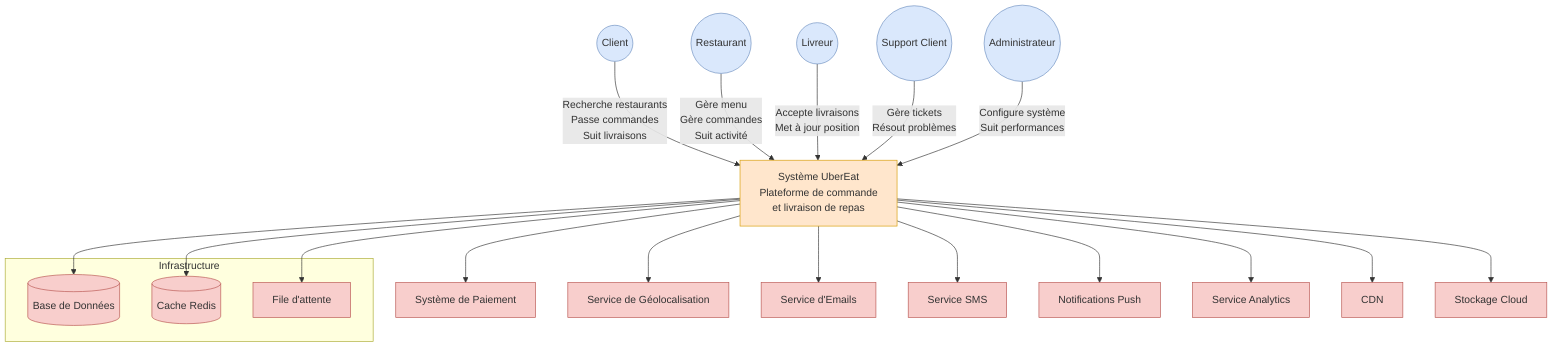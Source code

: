 graph TB
    %% Styles
    classDef system fill:#FFE6CC,stroke:#D79B00
    classDef actor fill:#DAE8FC,stroke:#6C8EBF
    classDef external fill:#F8CECC,stroke:#B85450

    %% Système principal
    UberEat[Système UberEat<br/>Plateforme de commande<br/>et livraison de repas]:::system

    %% Acteurs
    Customer((Client)):::actor
    Restaurant((Restaurant)):::actor
    Driver((Livreur)):::actor
    Support((Support Client)):::actor
    Admin((Administrateur)):::actor

    %% Systèmes externes
    Payment[Système de Paiement]:::external
    Geo[Service de Géolocalisation]:::external
    Email[Service d'Emails]:::external
    SMS[Service SMS]:::external
    Push[Notifications Push]:::external
    Analytics[Service Analytics]:::external
    CDN[CDN]:::external
    Storage[Stockage Cloud]:::external

    %% Infrastructure
    subgraph Infrastructure
        DB[(Base de Données)]:::external
        Cache[(Cache Redis)]:::external
        Queue[File d'attente]:::external
    end

    %% Relations avec les acteurs
    Customer --> |Recherche restaurants<br/>Passe commandes<br/>Suit livraisons| UberEat
    Restaurant --> |Gère menu<br/>Gère commandes<br/>Suit activité| UberEat
    Driver --> |Accepte livraisons<br/>Met à jour position| UberEat
    Support --> |Gère tickets<br/>Résout problèmes| UberEat
    Admin --> |Configure système<br/>Suit performances| UberEat

    %% Relations avec les systèmes externes
    UberEat --> Payment
    UberEat --> Geo
    UberEat --> Email
    UberEat --> SMS
    UberEat --> Push
    UberEat --> Analytics
    UberEat --> CDN
    UberEat --> Storage

    %% Relations avec l'infrastructure
    UberEat --> DB
    UberEat --> Cache
    UberEat --> Queue
